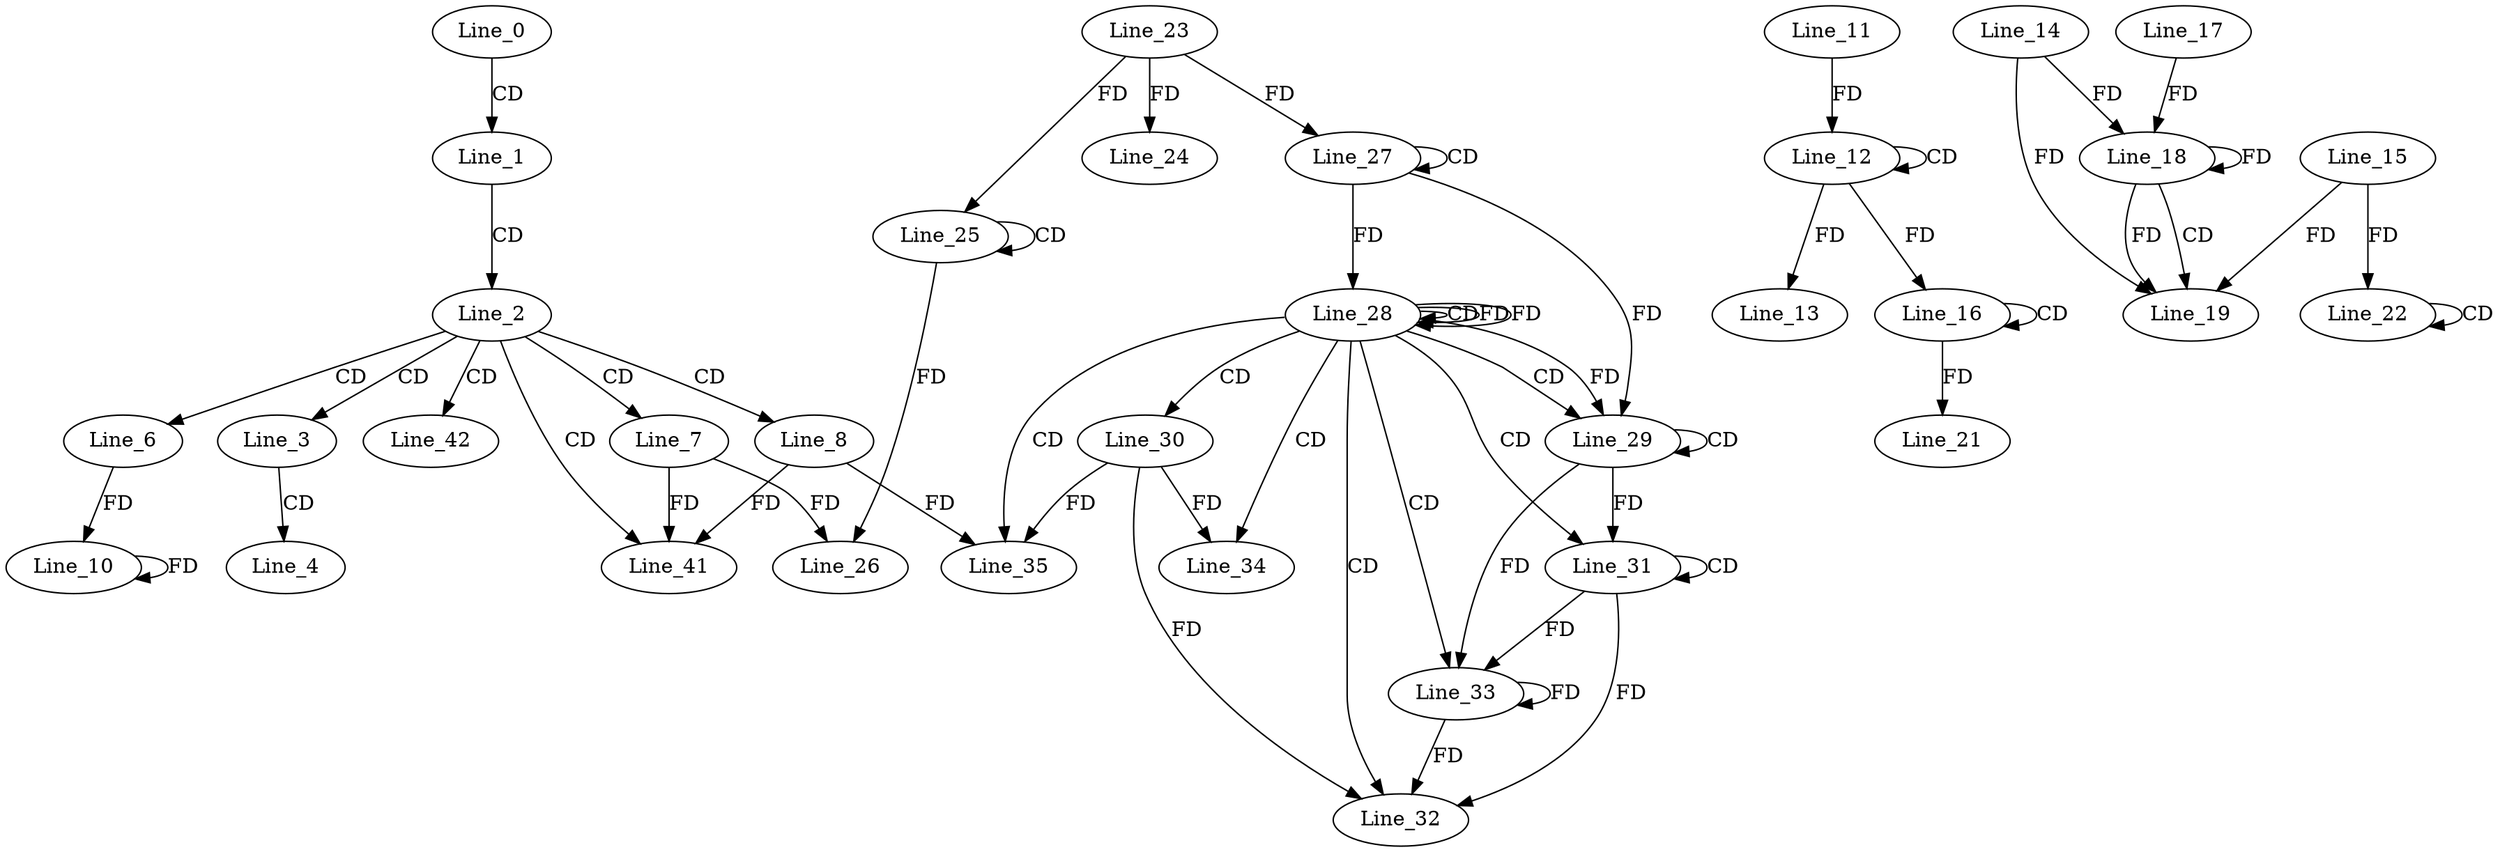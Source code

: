 digraph G {
  Line_0;
  Line_1;
  Line_2;
  Line_3;
  Line_4;
  Line_6;
  Line_7;
  Line_8;
  Line_10;
  Line_10;
  Line_12;
  Line_12;
  Line_11;
  Line_13;
  Line_16;
  Line_16;
  Line_18;
  Line_14;
  Line_18;
  Line_17;
  Line_18;
  Line_19;
  Line_15;
  Line_21;
  Line_22;
  Line_22;
  Line_23;
  Line_24;
  Line_25;
  Line_25;
  Line_25;
  Line_26;
  Line_27;
  Line_27;
  Line_27;
  Line_28;
  Line_28;
  Line_28;
  Line_28;
  Line_29;
  Line_29;
  Line_30;
  Line_31;
  Line_31;
  Line_32;
  Line_32;
  Line_33;
  Line_33;
  Line_34;
  Line_35;
  Line_41;
  Line_42;
  Line_0 -> Line_1 [ label="CD" ];
  Line_1 -> Line_2 [ label="CD" ];
  Line_2 -> Line_3 [ label="CD" ];
  Line_3 -> Line_4 [ label="CD" ];
  Line_2 -> Line_6 [ label="CD" ];
  Line_2 -> Line_7 [ label="CD" ];
  Line_2 -> Line_8 [ label="CD" ];
  Line_6 -> Line_10 [ label="FD" ];
  Line_10 -> Line_10 [ label="FD" ];
  Line_12 -> Line_12 [ label="CD" ];
  Line_11 -> Line_12 [ label="FD" ];
  Line_12 -> Line_13 [ label="FD" ];
  Line_16 -> Line_16 [ label="CD" ];
  Line_12 -> Line_16 [ label="FD" ];
  Line_18 -> Line_18 [ label="FD" ];
  Line_14 -> Line_18 [ label="FD" ];
  Line_17 -> Line_18 [ label="FD" ];
  Line_18 -> Line_19 [ label="CD" ];
  Line_15 -> Line_19 [ label="FD" ];
  Line_18 -> Line_19 [ label="FD" ];
  Line_14 -> Line_19 [ label="FD" ];
  Line_16 -> Line_21 [ label="FD" ];
  Line_22 -> Line_22 [ label="CD" ];
  Line_15 -> Line_22 [ label="FD" ];
  Line_23 -> Line_24 [ label="FD" ];
  Line_25 -> Line_25 [ label="CD" ];
  Line_23 -> Line_25 [ label="FD" ];
  Line_7 -> Line_26 [ label="FD" ];
  Line_25 -> Line_26 [ label="FD" ];
  Line_27 -> Line_27 [ label="CD" ];
  Line_23 -> Line_27 [ label="FD" ];
  Line_28 -> Line_28 [ label="CD" ];
  Line_27 -> Line_28 [ label="FD" ];
  Line_28 -> Line_28 [ label="FD" ];
  Line_28 -> Line_29 [ label="CD" ];
  Line_29 -> Line_29 [ label="CD" ];
  Line_27 -> Line_29 [ label="FD" ];
  Line_28 -> Line_29 [ label="FD" ];
  Line_28 -> Line_30 [ label="CD" ];
  Line_28 -> Line_31 [ label="CD" ];
  Line_31 -> Line_31 [ label="CD" ];
  Line_29 -> Line_31 [ label="FD" ];
  Line_28 -> Line_32 [ label="CD" ];
  Line_30 -> Line_32 [ label="FD" ];
  Line_31 -> Line_32 [ label="FD" ];
  Line_28 -> Line_33 [ label="CD" ];
  Line_31 -> Line_33 [ label="FD" ];
  Line_33 -> Line_33 [ label="FD" ];
  Line_29 -> Line_33 [ label="FD" ];
  Line_28 -> Line_34 [ label="CD" ];
  Line_30 -> Line_34 [ label="FD" ];
  Line_28 -> Line_35 [ label="CD" ];
  Line_8 -> Line_35 [ label="FD" ];
  Line_30 -> Line_35 [ label="FD" ];
  Line_2 -> Line_41 [ label="CD" ];
  Line_7 -> Line_41 [ label="FD" ];
  Line_8 -> Line_41 [ label="FD" ];
  Line_2 -> Line_42 [ label="CD" ];
  Line_28 -> Line_28 [ label="FD" ];
  Line_33 -> Line_32 [ label="FD" ];
}
